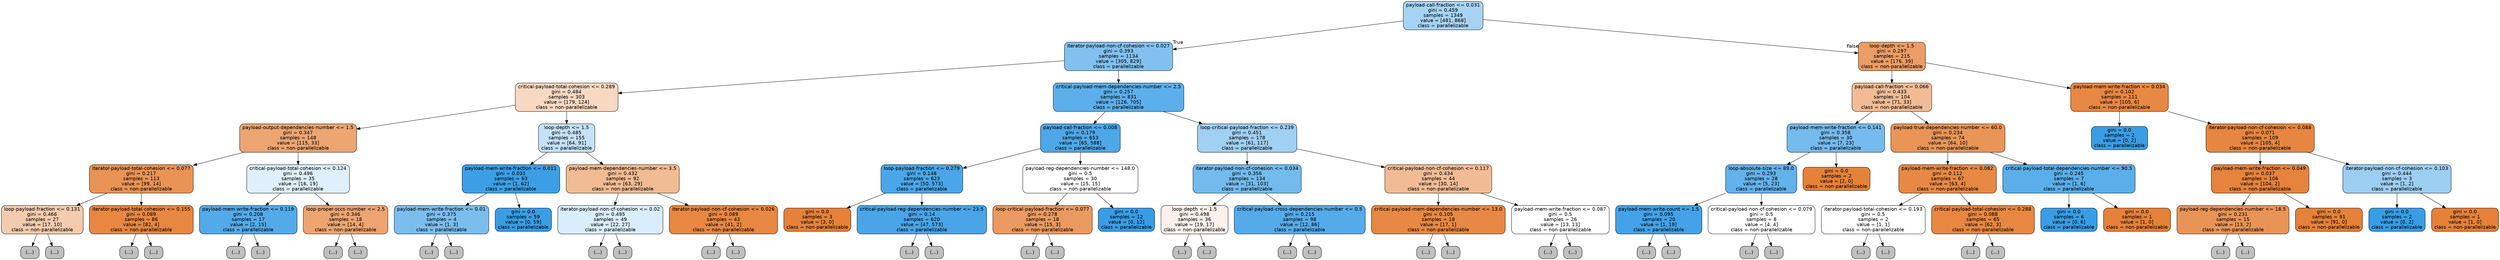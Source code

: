 digraph Tree {
node [shape=box, style="filled, rounded", color="black", fontname=helvetica] ;
edge [fontname=helvetica] ;
0 [label="payload-call-fraction <= 0.031\ngini = 0.459\nsamples = 1349\nvalue = [481, 868]\nclass = parallelizable", fillcolor="#399de572"] ;
1 [label="iterator-payload-non-cf-cohesion <= 0.027\ngini = 0.393\nsamples = 1134\nvalue = [305, 829]\nclass = parallelizable", fillcolor="#399de5a1"] ;
0 -> 1 [labeldistance=2.5, labelangle=45, headlabel="True"] ;
2 [label="critical-payload-total-cohesion <= 0.289\ngini = 0.484\nsamples = 303\nvalue = [179, 124]\nclass = non-parallelizable", fillcolor="#e581394e"] ;
1 -> 2 ;
3 [label="payload-output-dependencies-number <= 1.5\ngini = 0.347\nsamples = 148\nvalue = [115, 33]\nclass = non-parallelizable", fillcolor="#e58139b6"] ;
2 -> 3 ;
4 [label="iterator-payload-total-cohesion <= 0.077\ngini = 0.217\nsamples = 113\nvalue = [99, 14]\nclass = non-parallelizable", fillcolor="#e58139db"] ;
3 -> 4 ;
5 [label="loop-payload-fraction <= 0.131\ngini = 0.466\nsamples = 27\nvalue = [17, 10]\nclass = non-parallelizable", fillcolor="#e5813969"] ;
4 -> 5 ;
6 [label="(...)", fillcolor="#C0C0C0"] ;
5 -> 6 ;
13 [label="(...)", fillcolor="#C0C0C0"] ;
5 -> 13 ;
18 [label="iterator-payload-total-cohesion <= 0.155\ngini = 0.089\nsamples = 86\nvalue = [82, 4]\nclass = non-parallelizable", fillcolor="#e58139f3"] ;
4 -> 18 ;
19 [label="(...)", fillcolor="#C0C0C0"] ;
18 -> 19 ;
24 [label="(...)", fillcolor="#C0C0C0"] ;
18 -> 24 ;
29 [label="critical-payload-total-cohesion <= 0.124\ngini = 0.496\nsamples = 35\nvalue = [16, 19]\nclass = parallelizable", fillcolor="#399de528"] ;
3 -> 29 ;
30 [label="payload-mem-write-fraction <= 0.119\ngini = 0.208\nsamples = 17\nvalue = [2, 15]\nclass = parallelizable", fillcolor="#399de5dd"] ;
29 -> 30 ;
31 [label="(...)", fillcolor="#C0C0C0"] ;
30 -> 31 ;
32 [label="(...)", fillcolor="#C0C0C0"] ;
30 -> 32 ;
35 [label="loop-proper-sccs-number <= 2.5\ngini = 0.346\nsamples = 18\nvalue = [14, 4]\nclass = non-parallelizable", fillcolor="#e58139b6"] ;
29 -> 35 ;
36 [label="(...)", fillcolor="#C0C0C0"] ;
35 -> 36 ;
37 [label="(...)", fillcolor="#C0C0C0"] ;
35 -> 37 ;
42 [label="loop-depth <= 1.5\ngini = 0.485\nsamples = 155\nvalue = [64, 91]\nclass = parallelizable", fillcolor="#399de54c"] ;
2 -> 42 ;
43 [label="payload-mem-write-fraction <= 0.011\ngini = 0.031\nsamples = 63\nvalue = [1, 62]\nclass = parallelizable", fillcolor="#399de5fb"] ;
42 -> 43 ;
44 [label="payload-mem-write-fraction <= 0.01\ngini = 0.375\nsamples = 4\nvalue = [1, 3]\nclass = parallelizable", fillcolor="#399de5aa"] ;
43 -> 44 ;
45 [label="(...)", fillcolor="#C0C0C0"] ;
44 -> 45 ;
46 [label="(...)", fillcolor="#C0C0C0"] ;
44 -> 46 ;
47 [label="gini = 0.0\nsamples = 59\nvalue = [0, 59]\nclass = parallelizable", fillcolor="#399de5ff"] ;
43 -> 47 ;
48 [label="payload-mem-dependencies-number <= 3.5\ngini = 0.432\nsamples = 92\nvalue = [63, 29]\nclass = non-parallelizable", fillcolor="#e581398a"] ;
42 -> 48 ;
49 [label="iterator-payload-non-cf-cohesion <= 0.02\ngini = 0.495\nsamples = 49\nvalue = [22, 27]\nclass = parallelizable", fillcolor="#399de52f"] ;
48 -> 49 ;
50 [label="(...)", fillcolor="#C0C0C0"] ;
49 -> 50 ;
55 [label="(...)", fillcolor="#C0C0C0"] ;
49 -> 55 ;
66 [label="iterator-payload-non-cf-cohesion <= 0.026\ngini = 0.089\nsamples = 43\nvalue = [41, 2]\nclass = non-parallelizable", fillcolor="#e58139f3"] ;
48 -> 66 ;
67 [label="(...)", fillcolor="#C0C0C0"] ;
66 -> 67 ;
72 [label="(...)", fillcolor="#C0C0C0"] ;
66 -> 72 ;
73 [label="critical-payload-mem-dependencies-number <= 2.5\ngini = 0.257\nsamples = 831\nvalue = [126, 705]\nclass = parallelizable", fillcolor="#399de5d1"] ;
1 -> 73 ;
74 [label="payload-call-fraction <= 0.008\ngini = 0.179\nsamples = 653\nvalue = [65, 588]\nclass = parallelizable", fillcolor="#399de5e3"] ;
73 -> 74 ;
75 [label="loop-payload-fraction <= 0.279\ngini = 0.148\nsamples = 623\nvalue = [50, 573]\nclass = parallelizable", fillcolor="#399de5e9"] ;
74 -> 75 ;
76 [label="gini = 0.0\nsamples = 3\nvalue = [3, 0]\nclass = non-parallelizable", fillcolor="#e58139ff"] ;
75 -> 76 ;
77 [label="critical-payload-reg-dependencies-number <= 23.5\ngini = 0.14\nsamples = 620\nvalue = [47, 573]\nclass = parallelizable", fillcolor="#399de5ea"] ;
75 -> 77 ;
78 [label="(...)", fillcolor="#C0C0C0"] ;
77 -> 78 ;
183 [label="(...)", fillcolor="#C0C0C0"] ;
77 -> 183 ;
184 [label="payload-reg-dependencies-number <= 148.0\ngini = 0.5\nsamples = 30\nvalue = [15, 15]\nclass = non-parallelizable", fillcolor="#e5813900"] ;
74 -> 184 ;
185 [label="loop-critical-payload-fraction <= 0.077\ngini = 0.278\nsamples = 18\nvalue = [15, 3]\nclass = non-parallelizable", fillcolor="#e58139cc"] ;
184 -> 185 ;
186 [label="(...)", fillcolor="#C0C0C0"] ;
185 -> 186 ;
187 [label="(...)", fillcolor="#C0C0C0"] ;
185 -> 187 ;
190 [label="gini = 0.0\nsamples = 12\nvalue = [0, 12]\nclass = parallelizable", fillcolor="#399de5ff"] ;
184 -> 190 ;
191 [label="loop-critical-payload-fraction <= 0.239\ngini = 0.451\nsamples = 178\nvalue = [61, 117]\nclass = parallelizable", fillcolor="#399de57a"] ;
73 -> 191 ;
192 [label="iterator-payload-non-cf-cohesion <= 0.034\ngini = 0.356\nsamples = 134\nvalue = [31, 103]\nclass = parallelizable", fillcolor="#399de5b2"] ;
191 -> 192 ;
193 [label="loop-depth <= 1.5\ngini = 0.498\nsamples = 36\nvalue = [19, 17]\nclass = non-parallelizable", fillcolor="#e581391b"] ;
192 -> 193 ;
194 [label="(...)", fillcolor="#C0C0C0"] ;
193 -> 194 ;
197 [label="(...)", fillcolor="#C0C0C0"] ;
193 -> 197 ;
206 [label="critical-payload-cross-dependencies-number <= 0.5\ngini = 0.215\nsamples = 98\nvalue = [12, 86]\nclass = parallelizable", fillcolor="#399de5db"] ;
192 -> 206 ;
207 [label="(...)", fillcolor="#C0C0C0"] ;
206 -> 207 ;
222 [label="(...)", fillcolor="#C0C0C0"] ;
206 -> 222 ;
225 [label="critical-payload-non-cf-cohesion <= 0.117\ngini = 0.434\nsamples = 44\nvalue = [30, 14]\nclass = non-parallelizable", fillcolor="#e5813988"] ;
191 -> 225 ;
226 [label="critical-payload-mem-dependencies-number <= 13.0\ngini = 0.105\nsamples = 18\nvalue = [17, 1]\nclass = non-parallelizable", fillcolor="#e58139f0"] ;
225 -> 226 ;
227 [label="(...)", fillcolor="#C0C0C0"] ;
226 -> 227 ;
228 [label="(...)", fillcolor="#C0C0C0"] ;
226 -> 228 ;
231 [label="payload-mem-write-fraction <= 0.087\ngini = 0.5\nsamples = 26\nvalue = [13, 13]\nclass = non-parallelizable", fillcolor="#e5813900"] ;
225 -> 231 ;
232 [label="(...)", fillcolor="#C0C0C0"] ;
231 -> 232 ;
245 [label="(...)", fillcolor="#C0C0C0"] ;
231 -> 245 ;
246 [label="loop-depth <= 1.5\ngini = 0.297\nsamples = 215\nvalue = [176, 39]\nclass = non-parallelizable", fillcolor="#e58139c6"] ;
0 -> 246 [labeldistance=2.5, labelangle=-45, headlabel="False"] ;
247 [label="payload-call-fraction <= 0.066\ngini = 0.433\nsamples = 104\nvalue = [71, 33]\nclass = non-parallelizable", fillcolor="#e5813988"] ;
246 -> 247 ;
248 [label="payload-mem-write-fraction <= 0.141\ngini = 0.358\nsamples = 30\nvalue = [7, 23]\nclass = parallelizable", fillcolor="#399de5b1"] ;
247 -> 248 ;
249 [label="loop-absolute-size <= 89.0\ngini = 0.293\nsamples = 28\nvalue = [5, 23]\nclass = parallelizable", fillcolor="#399de5c8"] ;
248 -> 249 ;
250 [label="payload-mem-write-count <= 1.5\ngini = 0.095\nsamples = 20\nvalue = [1, 19]\nclass = parallelizable", fillcolor="#399de5f2"] ;
249 -> 250 ;
251 [label="(...)", fillcolor="#C0C0C0"] ;
250 -> 251 ;
254 [label="(...)", fillcolor="#C0C0C0"] ;
250 -> 254 ;
255 [label="critical-payload-non-cf-cohesion <= 0.079\ngini = 0.5\nsamples = 8\nvalue = [4, 4]\nclass = non-parallelizable", fillcolor="#e5813900"] ;
249 -> 255 ;
256 [label="(...)", fillcolor="#C0C0C0"] ;
255 -> 256 ;
257 [label="(...)", fillcolor="#C0C0C0"] ;
255 -> 257 ;
258 [label="gini = 0.0\nsamples = 2\nvalue = [2, 0]\nclass = non-parallelizable", fillcolor="#e58139ff"] ;
248 -> 258 ;
259 [label="payload-true-dependencies-number <= 60.0\ngini = 0.234\nsamples = 74\nvalue = [64, 10]\nclass = non-parallelizable", fillcolor="#e58139d7"] ;
247 -> 259 ;
260 [label="payload-mem-write-fraction <= 0.082\ngini = 0.112\nsamples = 67\nvalue = [63, 4]\nclass = non-parallelizable", fillcolor="#e58139ef"] ;
259 -> 260 ;
261 [label="iterator-payload-total-cohesion <= 0.193\ngini = 0.5\nsamples = 2\nvalue = [1, 1]\nclass = non-parallelizable", fillcolor="#e5813900"] ;
260 -> 261 ;
262 [label="(...)", fillcolor="#C0C0C0"] ;
261 -> 262 ;
263 [label="(...)", fillcolor="#C0C0C0"] ;
261 -> 263 ;
264 [label="critical-payload-total-cohesion <= 0.288\ngini = 0.088\nsamples = 65\nvalue = [62, 3]\nclass = non-parallelizable", fillcolor="#e58139f3"] ;
260 -> 264 ;
265 [label="(...)", fillcolor="#C0C0C0"] ;
264 -> 265 ;
270 [label="(...)", fillcolor="#C0C0C0"] ;
264 -> 270 ;
273 [label="critical-payload-total-dependencies-number <= 90.5\ngini = 0.245\nsamples = 7\nvalue = [1, 6]\nclass = parallelizable", fillcolor="#399de5d4"] ;
259 -> 273 ;
274 [label="gini = 0.0\nsamples = 6\nvalue = [0, 6]\nclass = parallelizable", fillcolor="#399de5ff"] ;
273 -> 274 ;
275 [label="gini = 0.0\nsamples = 1\nvalue = [1, 0]\nclass = non-parallelizable", fillcolor="#e58139ff"] ;
273 -> 275 ;
276 [label="payload-mem-write-fraction <= 0.034\ngini = 0.102\nsamples = 111\nvalue = [105, 6]\nclass = non-parallelizable", fillcolor="#e58139f0"] ;
246 -> 276 ;
277 [label="gini = 0.0\nsamples = 2\nvalue = [0, 2]\nclass = parallelizable", fillcolor="#399de5ff"] ;
276 -> 277 ;
278 [label="iterator-payload-non-cf-cohesion <= 0.088\ngini = 0.071\nsamples = 109\nvalue = [105, 4]\nclass = non-parallelizable", fillcolor="#e58139f5"] ;
276 -> 278 ;
279 [label="payload-mem-write-fraction <= 0.049\ngini = 0.037\nsamples = 106\nvalue = [104, 2]\nclass = non-parallelizable", fillcolor="#e58139fa"] ;
278 -> 279 ;
280 [label="payload-reg-dependencies-number <= 18.5\ngini = 0.231\nsamples = 15\nvalue = [13, 2]\nclass = non-parallelizable", fillcolor="#e58139d8"] ;
279 -> 280 ;
281 [label="(...)", fillcolor="#C0C0C0"] ;
280 -> 281 ;
282 [label="(...)", fillcolor="#C0C0C0"] ;
280 -> 282 ;
283 [label="gini = 0.0\nsamples = 91\nvalue = [91, 0]\nclass = non-parallelizable", fillcolor="#e58139ff"] ;
279 -> 283 ;
284 [label="iterator-payload-non-cf-cohesion <= 0.103\ngini = 0.444\nsamples = 3\nvalue = [1, 2]\nclass = parallelizable", fillcolor="#399de57f"] ;
278 -> 284 ;
285 [label="gini = 0.0\nsamples = 2\nvalue = [0, 2]\nclass = parallelizable", fillcolor="#399de5ff"] ;
284 -> 285 ;
286 [label="gini = 0.0\nsamples = 1\nvalue = [1, 0]\nclass = non-parallelizable", fillcolor="#e58139ff"] ;
284 -> 286 ;
}
